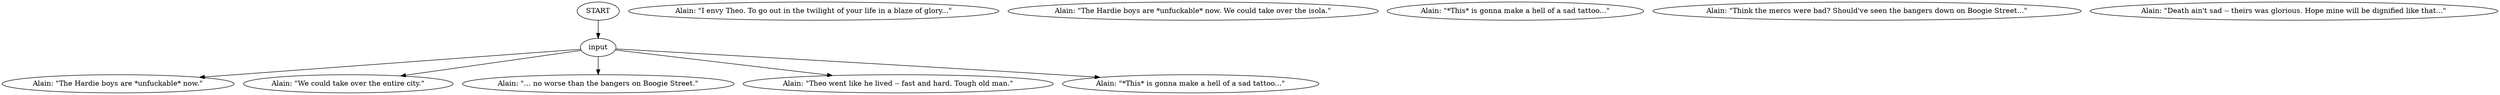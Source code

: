 # WHIRLING F1 / Alain barks post tribunal
# barks of Alain as Titus did not get shot
# ==================================================
digraph G {
	  0 [label="START"];
	  1 [label="input"];
	  2 [label="Alain: \"The Hardie boys are *unfuckable* now.\""];
	  3 [label="Alain: \"I envy Theo. To go out in the twilight of your life in a blaze of glory...\""];
	  4 [label="Alain: \"We could take over the entire city.\""];
	  5 [label="Alain: \"... no worse than the bangers on Boogie Street.\""];
	  6 [label="Alain: \"Theo went like he lived -- fast and hard. Tough old man.\""];
	  7 [label="Alain: \"*This* is gonna make a hell of a sad tattoo...\""];
	  8 [label="Alain: \"The Hardie boys are *unfuckable* now. We could take over the isola.\""];
	  9 [label="Alain: \"*This* is gonna make a hell of a sad tattoo...\""];
	  10 [label="Alain: \"Think the mercs were bad? Should've seen the bangers down on Boogie Street...\""];
	  11 [label="Alain: \"Death ain't sad -- theirs was glorious. Hope mine will be dignified like that...\""];
	  0 -> 1
	  1 -> 2
	  1 -> 4
	  1 -> 5
	  1 -> 6
	  1 -> 7
}

